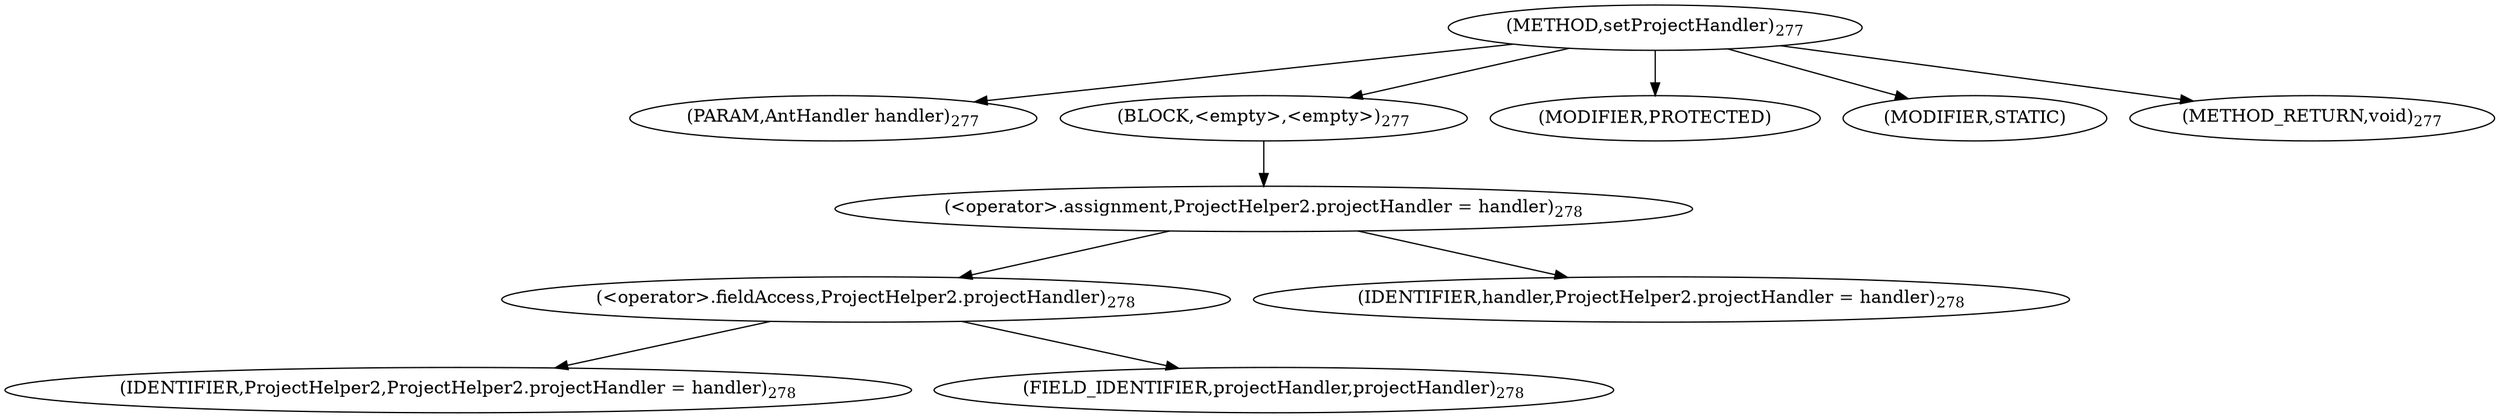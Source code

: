 digraph "setProjectHandler" {  
"731" [label = <(METHOD,setProjectHandler)<SUB>277</SUB>> ]
"732" [label = <(PARAM,AntHandler handler)<SUB>277</SUB>> ]
"733" [label = <(BLOCK,&lt;empty&gt;,&lt;empty&gt;)<SUB>277</SUB>> ]
"734" [label = <(&lt;operator&gt;.assignment,ProjectHelper2.projectHandler = handler)<SUB>278</SUB>> ]
"735" [label = <(&lt;operator&gt;.fieldAccess,ProjectHelper2.projectHandler)<SUB>278</SUB>> ]
"736" [label = <(IDENTIFIER,ProjectHelper2,ProjectHelper2.projectHandler = handler)<SUB>278</SUB>> ]
"737" [label = <(FIELD_IDENTIFIER,projectHandler,projectHandler)<SUB>278</SUB>> ]
"738" [label = <(IDENTIFIER,handler,ProjectHelper2.projectHandler = handler)<SUB>278</SUB>> ]
"739" [label = <(MODIFIER,PROTECTED)> ]
"740" [label = <(MODIFIER,STATIC)> ]
"741" [label = <(METHOD_RETURN,void)<SUB>277</SUB>> ]
  "731" -> "732" 
  "731" -> "733" 
  "731" -> "739" 
  "731" -> "740" 
  "731" -> "741" 
  "733" -> "734" 
  "734" -> "735" 
  "734" -> "738" 
  "735" -> "736" 
  "735" -> "737" 
}
